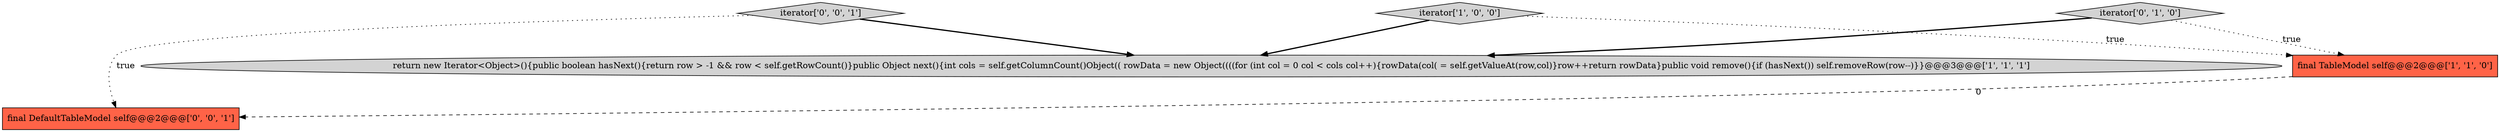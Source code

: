 digraph {
4 [style = filled, label = "final DefaultTableModel self@@@2@@@['0', '0', '1']", fillcolor = tomato, shape = box image = "AAA0AAABBB3BBB"];
3 [style = filled, label = "iterator['0', '1', '0']", fillcolor = lightgray, shape = diamond image = "AAA0AAABBB2BBB"];
1 [style = filled, label = "return new Iterator<Object>(){public boolean hasNext(){return row > -1 && row < self.getRowCount()}public Object next(){int cols = self.getColumnCount()Object(( rowData = new Object((((for (int col = 0 col < cols col++){rowData(col( = self.getValueAt(row,col)}row++return rowData}public void remove(){if (hasNext()) self.removeRow(row--)}}@@@3@@@['1', '1', '1']", fillcolor = lightgray, shape = ellipse image = "AAA0AAABBB1BBB"];
2 [style = filled, label = "iterator['1', '0', '0']", fillcolor = lightgray, shape = diamond image = "AAA0AAABBB1BBB"];
5 [style = filled, label = "iterator['0', '0', '1']", fillcolor = lightgray, shape = diamond image = "AAA0AAABBB3BBB"];
0 [style = filled, label = "final TableModel self@@@2@@@['1', '1', '0']", fillcolor = tomato, shape = box image = "AAA0AAABBB1BBB"];
5->1 [style = bold, label=""];
0->4 [style = dashed, label="0"];
2->0 [style = dotted, label="true"];
3->1 [style = bold, label=""];
2->1 [style = bold, label=""];
5->4 [style = dotted, label="true"];
3->0 [style = dotted, label="true"];
}
